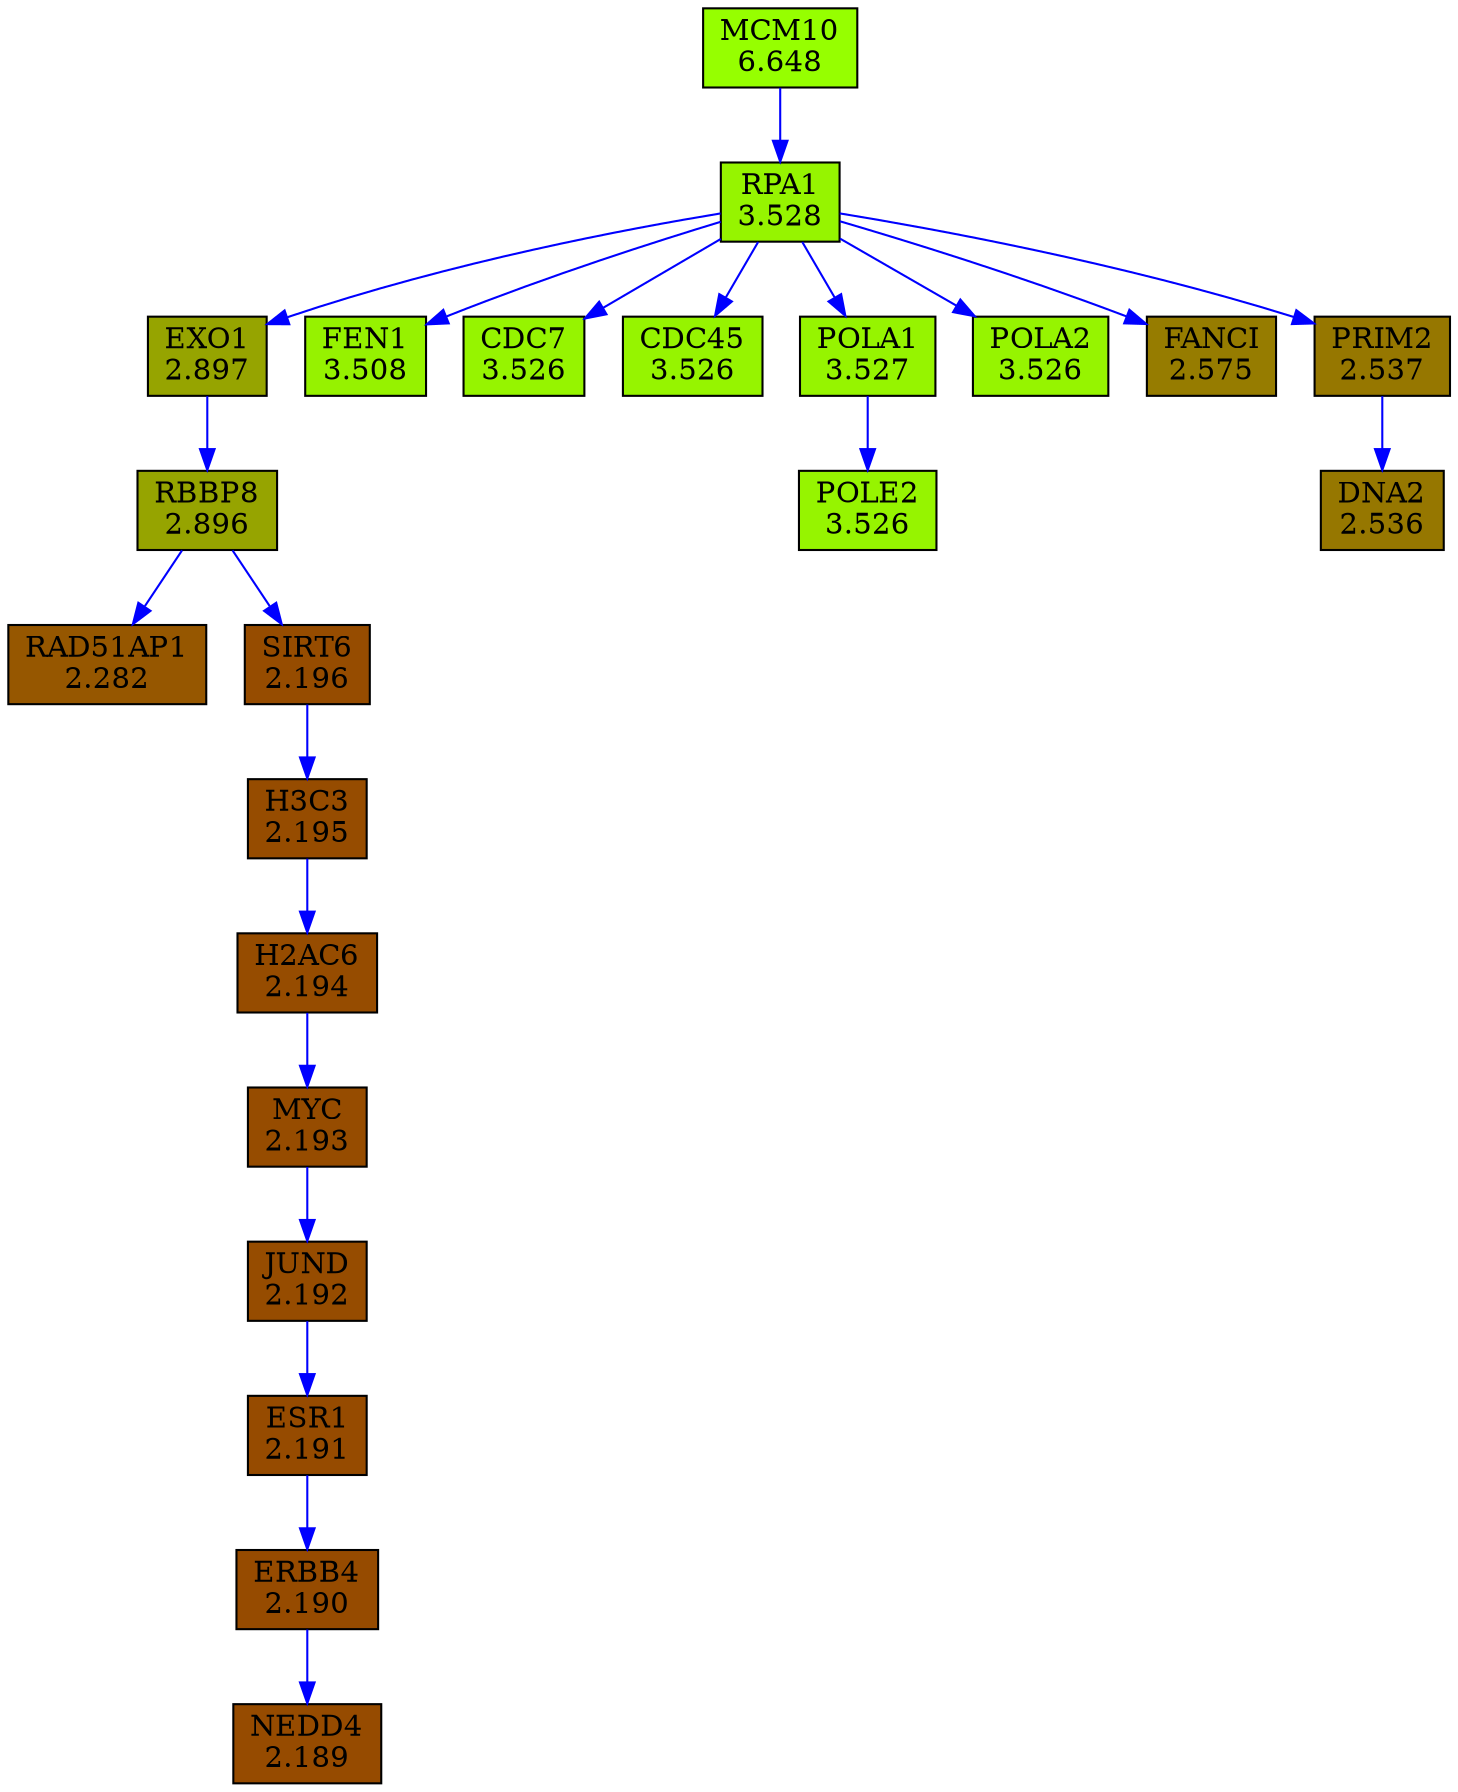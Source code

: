 digraph real_test_new_x {
N_132 [shape = box, style = filled, fillcolor = "#96a400", label = "RBBP8\n2.896"];
N_199 [shape = box, style = filled, fillcolor = "#964c00", label = "H3C3\n2.195"];
N_258 [shape = box, style = filled, fillcolor = "#96f400", label = "RPA1\n3.528"];
N_284 [shape = box, style = filled, fillcolor = "#964b00", label = "ESR1\n2.191"];
N_303 [shape = box, style = filled, fillcolor = "#967700", label = "DNA2\n2.536"];
N_308 [shape = box, style = filled, fillcolor = "#96a400", label = "EXO1\n2.897"];
N_401 [shape = box, style = filled, fillcolor = "#96f200", label = "FEN1\n3.508"];
N_465 [shape = box, style = filled, fillcolor = "#965700", label = "RAD51AP1\n2.282"];
N_583 [shape = box, style = filled, fillcolor = "#96f400", label = "CDC7\n3.526"];
N_585 [shape = box, style = filled, fillcolor = "#96f400", label = "CDC45\n3.526"];
N_593 [shape = box, style = filled, fillcolor = "#96ff00", label = "MCM10\n6.648"];
N_770 [shape = box, style = filled, fillcolor = "#96f400", label = "POLA1\n3.527"];
N_771 [shape = box, style = filled, fillcolor = "#96f400", label = "POLA2\n3.526"];
N_773 [shape = box, style = filled, fillcolor = "#96f400", label = "POLE2\n3.526"];
N_858 [shape = box, style = filled, fillcolor = "#964b00", label = "ERBB4\n2.190"];
N_860 [shape = box, style = filled, fillcolor = "#964b00", label = "NEDD4\n2.189"];
N_901 [shape = box, style = filled, fillcolor = "#967c00", label = "FANCI\n2.575"];
N_922 [shape = box, style = filled, fillcolor = "#964c00", label = "JUND\n2.192"];
N_1048 [shape = box, style = filled, fillcolor = "#964c00", label = "H2AC6\n2.194"];
N_1340 [shape = box, style = filled, fillcolor = "#964c00", label = "MYC\n2.193"];
N_1556 [shape = box, style = filled, fillcolor = "#967700", label = "PRIM2\n2.537"];
N_1687 [shape = box, style = filled, fillcolor = "#964c00", label = "SIRT6\n2.196"];
N_308 -> N_132 [ color = blue ];
N_132 -> N_465 [ color = blue ];
N_132 -> N_1687 [ color = blue ];
N_199 -> N_1048 [ color = blue ];
N_1687 -> N_199 [ color = blue ];
N_258 -> N_308 [ color = blue ];
N_258 -> N_401 [ color = blue ];
N_258 -> N_583 [ color = blue ];
N_258 -> N_585 [ color = blue ];
N_593 -> N_258 [ color = blue ];
N_258 -> N_770 [ color = blue ];
N_258 -> N_771 [ color = blue ];
N_258 -> N_901 [ color = blue ];
N_258 -> N_1556 [ color = blue ];
N_284 -> N_858 [ color = blue ];
N_922 -> N_284 [ color = blue ];
N_1556 -> N_303 [ color = blue ];
N_770 -> N_773 [ color = blue ];
N_858 -> N_860 [ color = blue ];
N_1340 -> N_922 [ color = blue ];
N_1048 -> N_1340 [ color = blue ];
}
